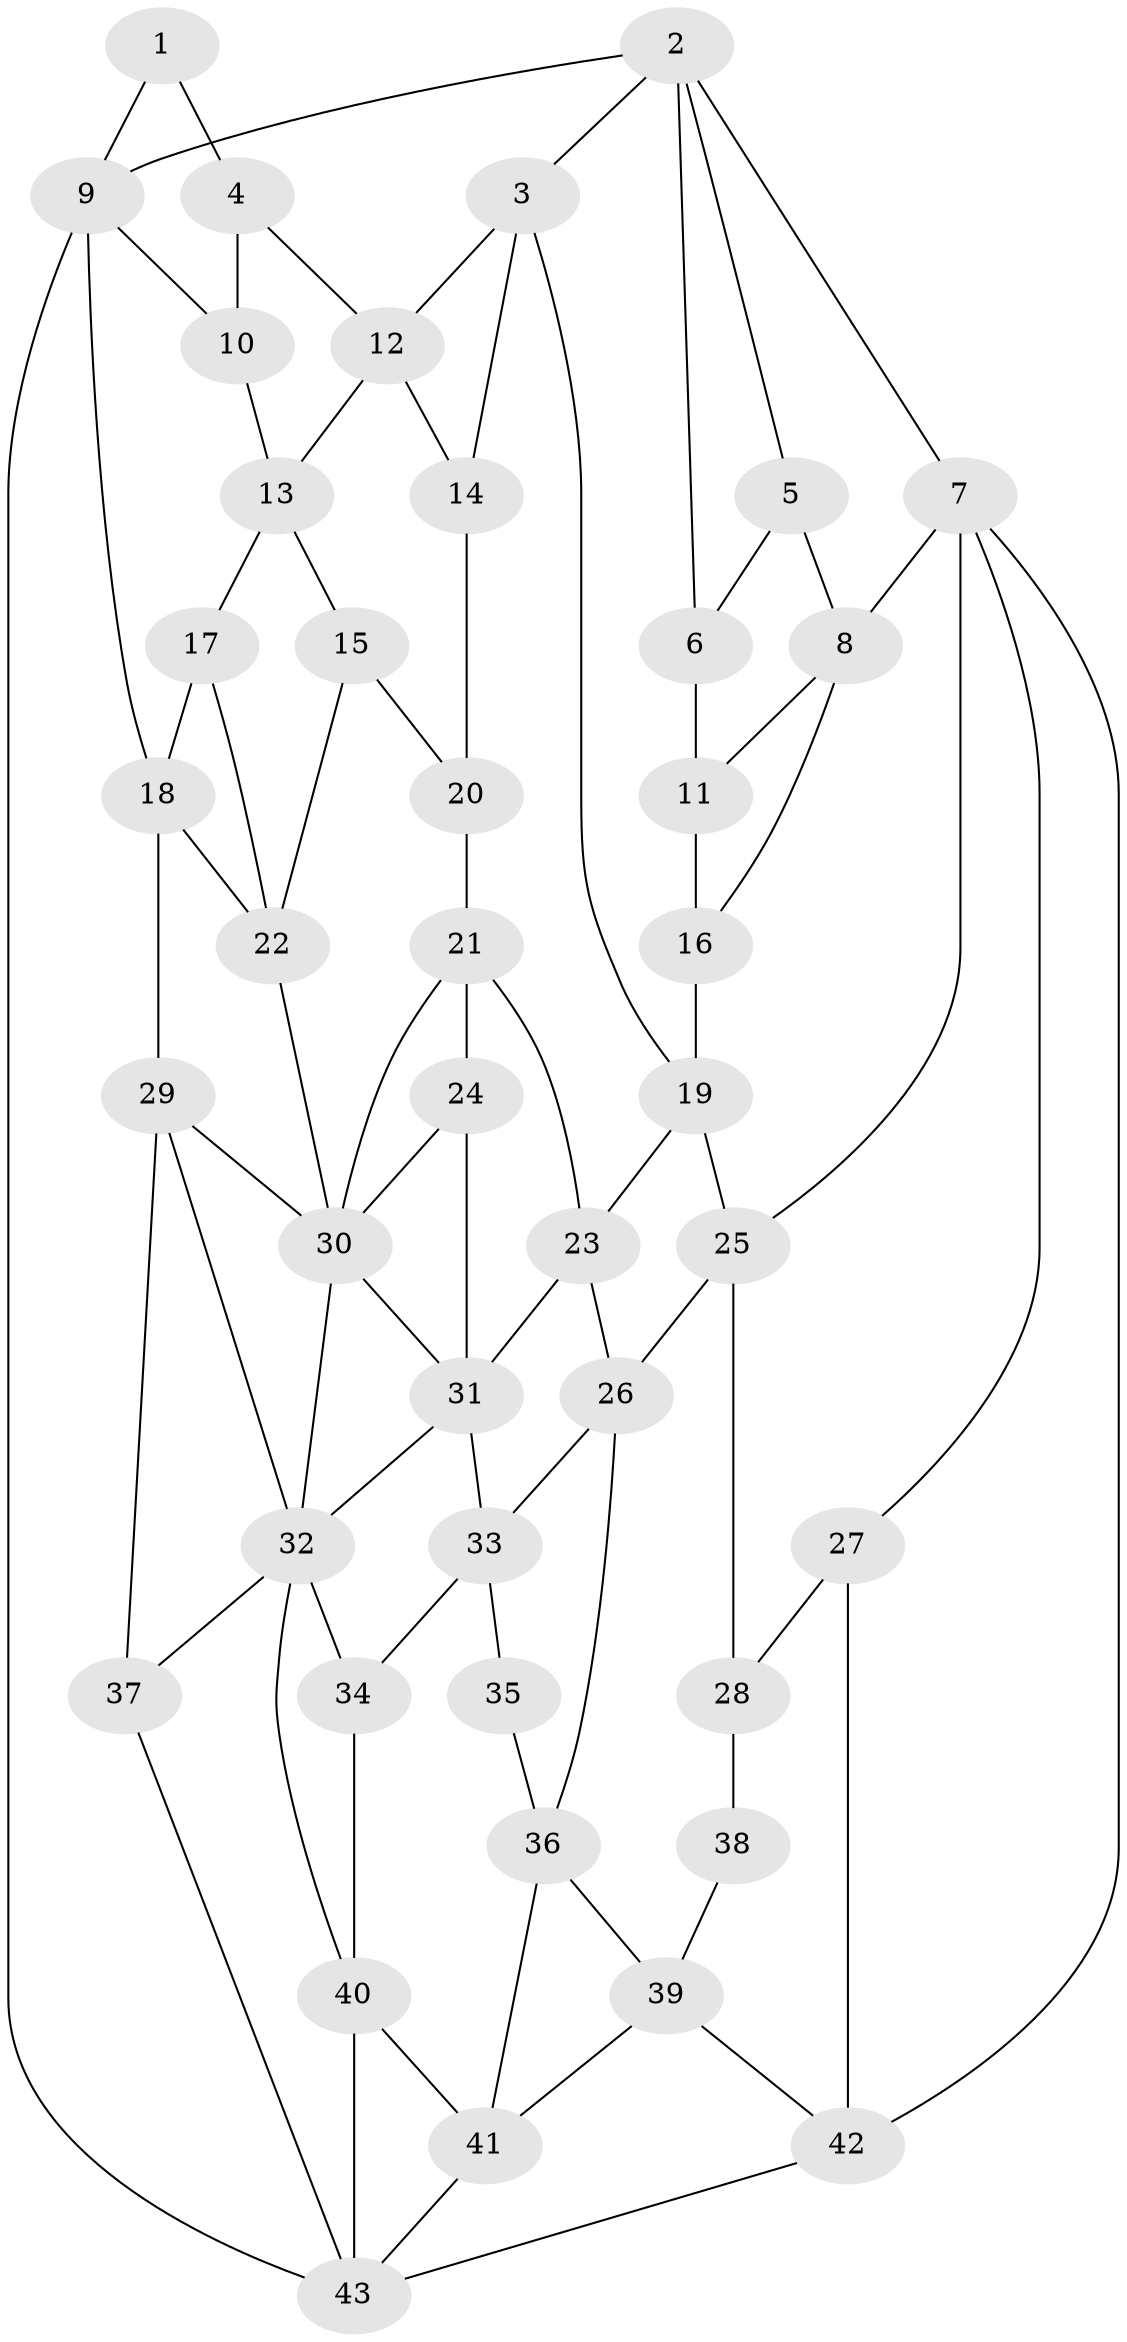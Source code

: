 // original degree distribution, {3: 0.023529411764705882, 4: 0.25882352941176473, 6: 0.2235294117647059, 5: 0.49411764705882355}
// Generated by graph-tools (version 1.1) at 2025/27/03/09/25 03:27:11]
// undirected, 43 vertices, 80 edges
graph export_dot {
graph [start="1"]
  node [color=gray90,style=filled];
  1;
  2;
  3;
  4;
  5;
  6;
  7;
  8;
  9;
  10;
  11;
  12;
  13;
  14;
  15;
  16;
  17;
  18;
  19;
  20;
  21;
  22;
  23;
  24;
  25;
  26;
  27;
  28;
  29;
  30;
  31;
  32;
  33;
  34;
  35;
  36;
  37;
  38;
  39;
  40;
  41;
  42;
  43;
  1 -- 4 [weight=1.0];
  1 -- 9 [weight=1.0];
  2 -- 3 [weight=1.0];
  2 -- 5 [weight=1.0];
  2 -- 6 [weight=1.0];
  2 -- 7 [weight=1.0];
  2 -- 9 [weight=1.0];
  3 -- 12 [weight=1.0];
  3 -- 14 [weight=1.0];
  3 -- 19 [weight=1.0];
  4 -- 10 [weight=2.0];
  4 -- 12 [weight=1.0];
  5 -- 6 [weight=1.0];
  5 -- 8 [weight=1.0];
  6 -- 11 [weight=2.0];
  7 -- 8 [weight=1.0];
  7 -- 25 [weight=1.0];
  7 -- 27 [weight=1.0];
  7 -- 42 [weight=1.0];
  8 -- 11 [weight=1.0];
  8 -- 16 [weight=1.0];
  9 -- 10 [weight=1.0];
  9 -- 18 [weight=1.0];
  9 -- 43 [weight=1.0];
  10 -- 13 [weight=1.0];
  11 -- 16 [weight=1.0];
  12 -- 13 [weight=1.0];
  12 -- 14 [weight=1.0];
  13 -- 15 [weight=1.0];
  13 -- 17 [weight=1.0];
  14 -- 20 [weight=2.0];
  15 -- 20 [weight=1.0];
  15 -- 22 [weight=1.0];
  16 -- 19 [weight=1.0];
  17 -- 18 [weight=1.0];
  17 -- 22 [weight=1.0];
  18 -- 22 [weight=1.0];
  18 -- 29 [weight=1.0];
  19 -- 23 [weight=1.0];
  19 -- 25 [weight=1.0];
  20 -- 21 [weight=1.0];
  21 -- 23 [weight=1.0];
  21 -- 24 [weight=1.0];
  21 -- 30 [weight=1.0];
  22 -- 30 [weight=1.0];
  23 -- 26 [weight=1.0];
  23 -- 31 [weight=1.0];
  24 -- 30 [weight=1.0];
  24 -- 31 [weight=1.0];
  25 -- 26 [weight=1.0];
  25 -- 28 [weight=1.0];
  26 -- 33 [weight=1.0];
  26 -- 36 [weight=1.0];
  27 -- 28 [weight=1.0];
  27 -- 42 [weight=2.0];
  28 -- 38 [weight=2.0];
  29 -- 30 [weight=1.0];
  29 -- 32 [weight=1.0];
  29 -- 37 [weight=1.0];
  30 -- 31 [weight=1.0];
  30 -- 32 [weight=1.0];
  31 -- 32 [weight=1.0];
  31 -- 33 [weight=2.0];
  32 -- 34 [weight=1.0];
  32 -- 37 [weight=1.0];
  32 -- 40 [weight=1.0];
  33 -- 34 [weight=1.0];
  33 -- 35 [weight=2.0];
  34 -- 40 [weight=1.0];
  35 -- 36 [weight=1.0];
  36 -- 39 [weight=1.0];
  36 -- 41 [weight=1.0];
  37 -- 43 [weight=1.0];
  38 -- 39 [weight=1.0];
  39 -- 41 [weight=1.0];
  39 -- 42 [weight=1.0];
  40 -- 41 [weight=1.0];
  40 -- 43 [weight=1.0];
  41 -- 43 [weight=1.0];
  42 -- 43 [weight=1.0];
}
